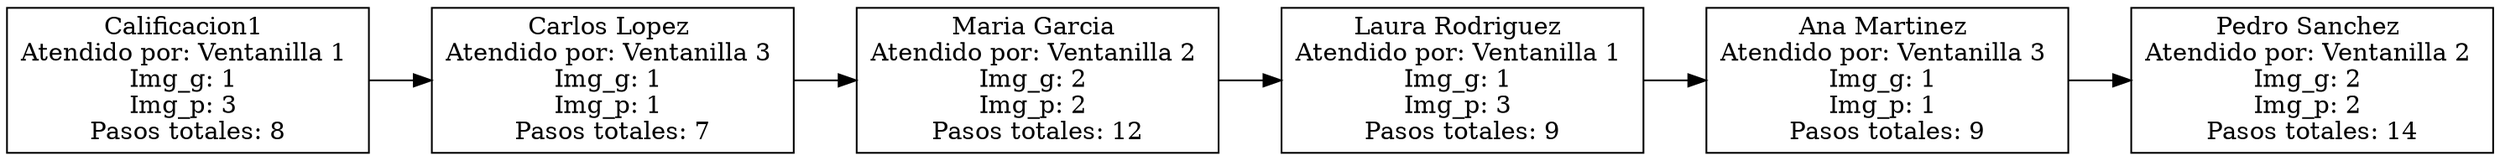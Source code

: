  digraph lista_atendidos {
     rankdir=LR;
     node [shape=record];
 "Node           1 " [label="Calificacion1                            \nAtendido por: Ventanilla 1 \nImg_g:            1  \nImg_p:            3  \nPasos totales:            8 "];
     "Node           1 " -> "Node           2 ";
 "Node           2 " [label="Carlos Lopez                             \nAtendido por: Ventanilla 3 \nImg_g:            1  \nImg_p:            1  \nPasos totales:            7 "];
     "Node           2 " -> "Node           3 ";
 "Node           3 " [label="Maria Garcia                             \nAtendido por: Ventanilla 2 \nImg_g:            2  \nImg_p:            2  \nPasos totales:           12 "];
     "Node           3 " -> "Node           4 ";
 "Node           4 " [label="Laura Rodriguez                          \nAtendido por: Ventanilla 1 \nImg_g:            1  \nImg_p:            3  \nPasos totales:            9 "];
     "Node           4 " -> "Node           5 ";
 "Node           5 " [label="Ana Martinez                             \nAtendido por: Ventanilla 3 \nImg_g:            1  \nImg_p:            1  \nPasos totales:            9 "];
     "Node           5 " -> "Node           6 ";
 "Node           6 " [label="Pedro Sanchez                            \nAtendido por: Ventanilla 2 \nImg_g:            2  \nImg_p:            2  \nPasos totales:           14 "];
 }

